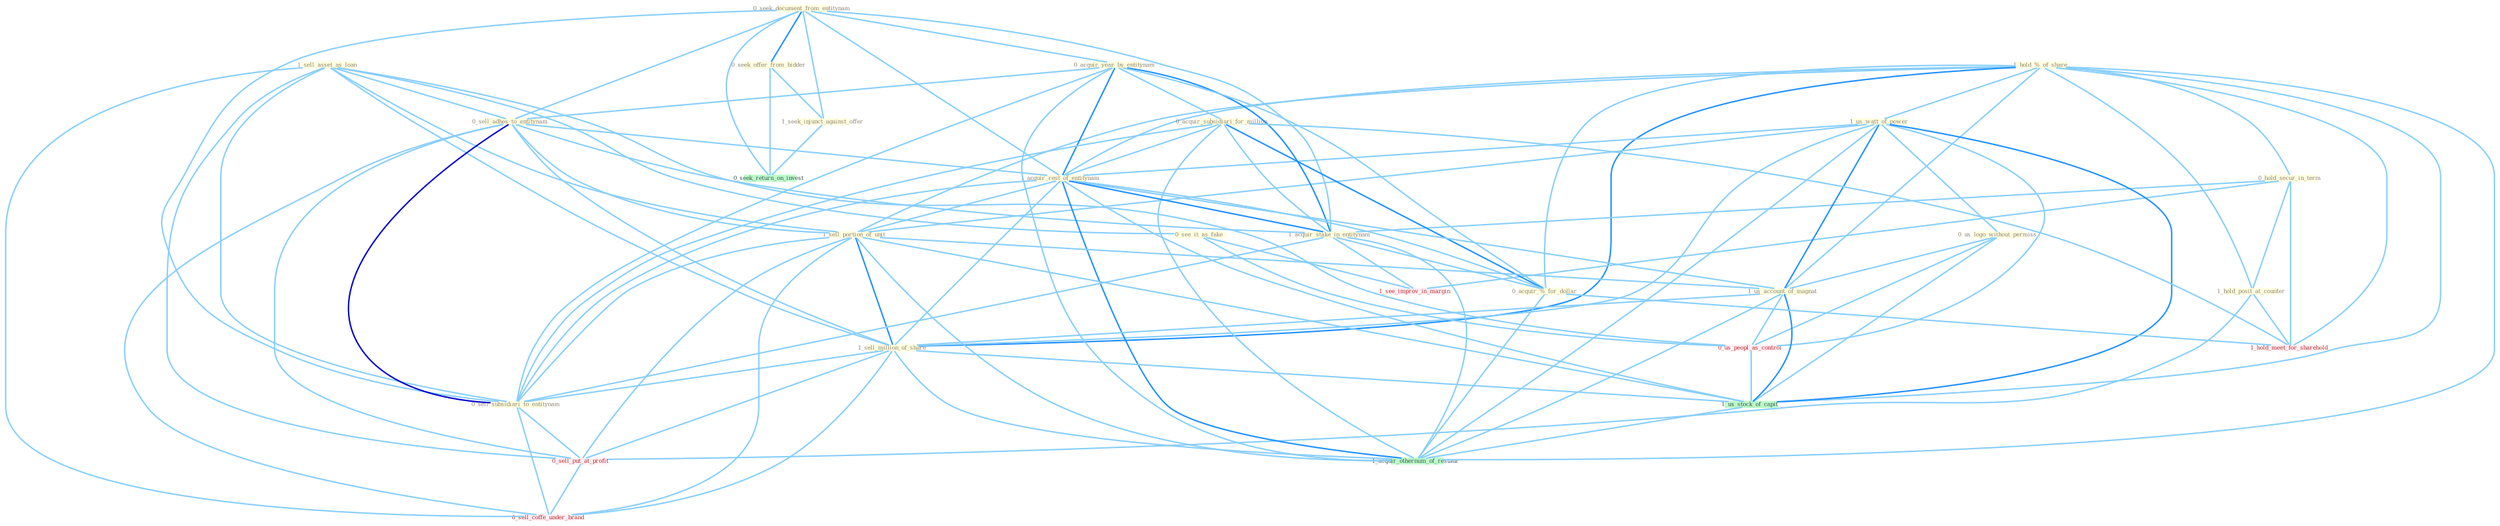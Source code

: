 Graph G{ 
    node
    [shape=polygon,style=filled,width=.5,height=.06,color="#BDFCC9",fixedsize=true,fontsize=4,
    fontcolor="#2f4f4f"];
    {node
    [color="#ffffe0", fontcolor="#8b7d6b"] "0_seek_document_from_entitynam " "1_hold_%_of_share " "0_hold_secur_in_term " "1_hold_posit_at_counter " "0_seek_offer_from_bidder " "1_us_watt_of_power " "1_sell_asset_as_loan " "0_acquir_year_by_entitynam " "0_acquir_subsidiari_for_million " "0_sell_adhes_to_entitynam " "1_acquir_rest_of_entitynam " "1_sell_portion_of_unit " "0_us_logo_without_permiss " "1_us_account_of_magnat " "0_see_it_as_fake " "1_acquir_stake_in_entitynam " "0_acquir_%_for_dollar " "1_sell_million_of_share " "0_sell_subsidiari_to_entitynam " "1_seek_injunct_against_offer "}
{node [color="#fff0f5", fontcolor="#b22222"] "0_us_peopl_as_control " "0_sell_put_at_profit " "1_see_improv_in_margin " "0_sell_coffe_under_brand " "1_hold_meet_for_sharehold "}
edge [color="#B0E2FF"];

	"0_seek_document_from_entitynam " -- "0_seek_offer_from_bidder " [w="2", color="#1e90ff" , len=0.8];
	"0_seek_document_from_entitynam " -- "0_acquir_year_by_entitynam " [w="1", color="#87cefa" ];
	"0_seek_document_from_entitynam " -- "0_sell_adhes_to_entitynam " [w="1", color="#87cefa" ];
	"0_seek_document_from_entitynam " -- "1_acquir_rest_of_entitynam " [w="1", color="#87cefa" ];
	"0_seek_document_from_entitynam " -- "1_acquir_stake_in_entitynam " [w="1", color="#87cefa" ];
	"0_seek_document_from_entitynam " -- "0_sell_subsidiari_to_entitynam " [w="1", color="#87cefa" ];
	"0_seek_document_from_entitynam " -- "1_seek_injunct_against_offer " [w="1", color="#87cefa" ];
	"0_seek_document_from_entitynam " -- "0_seek_return_on_invest " [w="1", color="#87cefa" ];
	"1_hold_%_of_share " -- "0_hold_secur_in_term " [w="1", color="#87cefa" ];
	"1_hold_%_of_share " -- "1_hold_posit_at_counter " [w="1", color="#87cefa" ];
	"1_hold_%_of_share " -- "1_us_watt_of_power " [w="1", color="#87cefa" ];
	"1_hold_%_of_share " -- "1_acquir_rest_of_entitynam " [w="1", color="#87cefa" ];
	"1_hold_%_of_share " -- "1_sell_portion_of_unit " [w="1", color="#87cefa" ];
	"1_hold_%_of_share " -- "1_us_account_of_magnat " [w="1", color="#87cefa" ];
	"1_hold_%_of_share " -- "0_acquir_%_for_dollar " [w="1", color="#87cefa" ];
	"1_hold_%_of_share " -- "1_sell_million_of_share " [w="2", color="#1e90ff" , len=0.8];
	"1_hold_%_of_share " -- "1_us_stock_of_capit " [w="1", color="#87cefa" ];
	"1_hold_%_of_share " -- "1_hold_meet_for_sharehold " [w="1", color="#87cefa" ];
	"1_hold_%_of_share " -- "1_acquir_othernum_of_restaur " [w="1", color="#87cefa" ];
	"0_hold_secur_in_term " -- "1_hold_posit_at_counter " [w="1", color="#87cefa" ];
	"0_hold_secur_in_term " -- "1_acquir_stake_in_entitynam " [w="1", color="#87cefa" ];
	"0_hold_secur_in_term " -- "1_see_improv_in_margin " [w="1", color="#87cefa" ];
	"0_hold_secur_in_term " -- "1_hold_meet_for_sharehold " [w="1", color="#87cefa" ];
	"1_hold_posit_at_counter " -- "0_sell_put_at_profit " [w="1", color="#87cefa" ];
	"1_hold_posit_at_counter " -- "1_hold_meet_for_sharehold " [w="1", color="#87cefa" ];
	"0_seek_offer_from_bidder " -- "1_seek_injunct_against_offer " [w="1", color="#87cefa" ];
	"0_seek_offer_from_bidder " -- "0_seek_return_on_invest " [w="1", color="#87cefa" ];
	"1_us_watt_of_power " -- "1_acquir_rest_of_entitynam " [w="1", color="#87cefa" ];
	"1_us_watt_of_power " -- "1_sell_portion_of_unit " [w="1", color="#87cefa" ];
	"1_us_watt_of_power " -- "0_us_logo_without_permiss " [w="1", color="#87cefa" ];
	"1_us_watt_of_power " -- "1_us_account_of_magnat " [w="2", color="#1e90ff" , len=0.8];
	"1_us_watt_of_power " -- "1_sell_million_of_share " [w="1", color="#87cefa" ];
	"1_us_watt_of_power " -- "0_us_peopl_as_control " [w="1", color="#87cefa" ];
	"1_us_watt_of_power " -- "1_us_stock_of_capit " [w="2", color="#1e90ff" , len=0.8];
	"1_us_watt_of_power " -- "1_acquir_othernum_of_restaur " [w="1", color="#87cefa" ];
	"1_sell_asset_as_loan " -- "0_sell_adhes_to_entitynam " [w="1", color="#87cefa" ];
	"1_sell_asset_as_loan " -- "1_sell_portion_of_unit " [w="1", color="#87cefa" ];
	"1_sell_asset_as_loan " -- "0_see_it_as_fake " [w="1", color="#87cefa" ];
	"1_sell_asset_as_loan " -- "1_sell_million_of_share " [w="1", color="#87cefa" ];
	"1_sell_asset_as_loan " -- "0_sell_subsidiari_to_entitynam " [w="1", color="#87cefa" ];
	"1_sell_asset_as_loan " -- "0_us_peopl_as_control " [w="1", color="#87cefa" ];
	"1_sell_asset_as_loan " -- "0_sell_put_at_profit " [w="1", color="#87cefa" ];
	"1_sell_asset_as_loan " -- "0_sell_coffe_under_brand " [w="1", color="#87cefa" ];
	"0_acquir_year_by_entitynam " -- "0_acquir_subsidiari_for_million " [w="1", color="#87cefa" ];
	"0_acquir_year_by_entitynam " -- "0_sell_adhes_to_entitynam " [w="1", color="#87cefa" ];
	"0_acquir_year_by_entitynam " -- "1_acquir_rest_of_entitynam " [w="2", color="#1e90ff" , len=0.8];
	"0_acquir_year_by_entitynam " -- "1_acquir_stake_in_entitynam " [w="2", color="#1e90ff" , len=0.8];
	"0_acquir_year_by_entitynam " -- "0_acquir_%_for_dollar " [w="1", color="#87cefa" ];
	"0_acquir_year_by_entitynam " -- "0_sell_subsidiari_to_entitynam " [w="1", color="#87cefa" ];
	"0_acquir_year_by_entitynam " -- "1_acquir_othernum_of_restaur " [w="1", color="#87cefa" ];
	"0_acquir_subsidiari_for_million " -- "1_acquir_rest_of_entitynam " [w="1", color="#87cefa" ];
	"0_acquir_subsidiari_for_million " -- "1_acquir_stake_in_entitynam " [w="1", color="#87cefa" ];
	"0_acquir_subsidiari_for_million " -- "0_acquir_%_for_dollar " [w="2", color="#1e90ff" , len=0.8];
	"0_acquir_subsidiari_for_million " -- "0_sell_subsidiari_to_entitynam " [w="1", color="#87cefa" ];
	"0_acquir_subsidiari_for_million " -- "1_hold_meet_for_sharehold " [w="1", color="#87cefa" ];
	"0_acquir_subsidiari_for_million " -- "1_acquir_othernum_of_restaur " [w="1", color="#87cefa" ];
	"0_sell_adhes_to_entitynam " -- "1_acquir_rest_of_entitynam " [w="1", color="#87cefa" ];
	"0_sell_adhes_to_entitynam " -- "1_sell_portion_of_unit " [w="1", color="#87cefa" ];
	"0_sell_adhes_to_entitynam " -- "1_acquir_stake_in_entitynam " [w="1", color="#87cefa" ];
	"0_sell_adhes_to_entitynam " -- "1_sell_million_of_share " [w="1", color="#87cefa" ];
	"0_sell_adhes_to_entitynam " -- "0_sell_subsidiari_to_entitynam " [w="3", color="#0000cd" , len=0.6];
	"0_sell_adhes_to_entitynam " -- "0_sell_put_at_profit " [w="1", color="#87cefa" ];
	"0_sell_adhes_to_entitynam " -- "0_sell_coffe_under_brand " [w="1", color="#87cefa" ];
	"1_acquir_rest_of_entitynam " -- "1_sell_portion_of_unit " [w="1", color="#87cefa" ];
	"1_acquir_rest_of_entitynam " -- "1_us_account_of_magnat " [w="1", color="#87cefa" ];
	"1_acquir_rest_of_entitynam " -- "1_acquir_stake_in_entitynam " [w="2", color="#1e90ff" , len=0.8];
	"1_acquir_rest_of_entitynam " -- "0_acquir_%_for_dollar " [w="1", color="#87cefa" ];
	"1_acquir_rest_of_entitynam " -- "1_sell_million_of_share " [w="1", color="#87cefa" ];
	"1_acquir_rest_of_entitynam " -- "0_sell_subsidiari_to_entitynam " [w="1", color="#87cefa" ];
	"1_acquir_rest_of_entitynam " -- "1_us_stock_of_capit " [w="1", color="#87cefa" ];
	"1_acquir_rest_of_entitynam " -- "1_acquir_othernum_of_restaur " [w="2", color="#1e90ff" , len=0.8];
	"1_sell_portion_of_unit " -- "1_us_account_of_magnat " [w="1", color="#87cefa" ];
	"1_sell_portion_of_unit " -- "1_sell_million_of_share " [w="2", color="#1e90ff" , len=0.8];
	"1_sell_portion_of_unit " -- "0_sell_subsidiari_to_entitynam " [w="1", color="#87cefa" ];
	"1_sell_portion_of_unit " -- "0_sell_put_at_profit " [w="1", color="#87cefa" ];
	"1_sell_portion_of_unit " -- "1_us_stock_of_capit " [w="1", color="#87cefa" ];
	"1_sell_portion_of_unit " -- "0_sell_coffe_under_brand " [w="1", color="#87cefa" ];
	"1_sell_portion_of_unit " -- "1_acquir_othernum_of_restaur " [w="1", color="#87cefa" ];
	"0_us_logo_without_permiss " -- "1_us_account_of_magnat " [w="1", color="#87cefa" ];
	"0_us_logo_without_permiss " -- "0_us_peopl_as_control " [w="1", color="#87cefa" ];
	"0_us_logo_without_permiss " -- "1_us_stock_of_capit " [w="1", color="#87cefa" ];
	"1_us_account_of_magnat " -- "1_sell_million_of_share " [w="1", color="#87cefa" ];
	"1_us_account_of_magnat " -- "0_us_peopl_as_control " [w="1", color="#87cefa" ];
	"1_us_account_of_magnat " -- "1_us_stock_of_capit " [w="2", color="#1e90ff" , len=0.8];
	"1_us_account_of_magnat " -- "1_acquir_othernum_of_restaur " [w="1", color="#87cefa" ];
	"0_see_it_as_fake " -- "0_us_peopl_as_control " [w="1", color="#87cefa" ];
	"0_see_it_as_fake " -- "1_see_improv_in_margin " [w="1", color="#87cefa" ];
	"1_acquir_stake_in_entitynam " -- "0_acquir_%_for_dollar " [w="1", color="#87cefa" ];
	"1_acquir_stake_in_entitynam " -- "0_sell_subsidiari_to_entitynam " [w="1", color="#87cefa" ];
	"1_acquir_stake_in_entitynam " -- "1_see_improv_in_margin " [w="1", color="#87cefa" ];
	"1_acquir_stake_in_entitynam " -- "1_acquir_othernum_of_restaur " [w="1", color="#87cefa" ];
	"0_acquir_%_for_dollar " -- "1_hold_meet_for_sharehold " [w="1", color="#87cefa" ];
	"0_acquir_%_for_dollar " -- "1_acquir_othernum_of_restaur " [w="1", color="#87cefa" ];
	"1_sell_million_of_share " -- "0_sell_subsidiari_to_entitynam " [w="1", color="#87cefa" ];
	"1_sell_million_of_share " -- "0_sell_put_at_profit " [w="1", color="#87cefa" ];
	"1_sell_million_of_share " -- "1_us_stock_of_capit " [w="1", color="#87cefa" ];
	"1_sell_million_of_share " -- "0_sell_coffe_under_brand " [w="1", color="#87cefa" ];
	"1_sell_million_of_share " -- "1_acquir_othernum_of_restaur " [w="1", color="#87cefa" ];
	"0_sell_subsidiari_to_entitynam " -- "0_sell_put_at_profit " [w="1", color="#87cefa" ];
	"0_sell_subsidiari_to_entitynam " -- "0_sell_coffe_under_brand " [w="1", color="#87cefa" ];
	"1_seek_injunct_against_offer " -- "0_seek_return_on_invest " [w="1", color="#87cefa" ];
	"0_us_peopl_as_control " -- "1_us_stock_of_capit " [w="1", color="#87cefa" ];
	"0_sell_put_at_profit " -- "0_sell_coffe_under_brand " [w="1", color="#87cefa" ];
	"1_us_stock_of_capit " -- "1_acquir_othernum_of_restaur " [w="1", color="#87cefa" ];
}